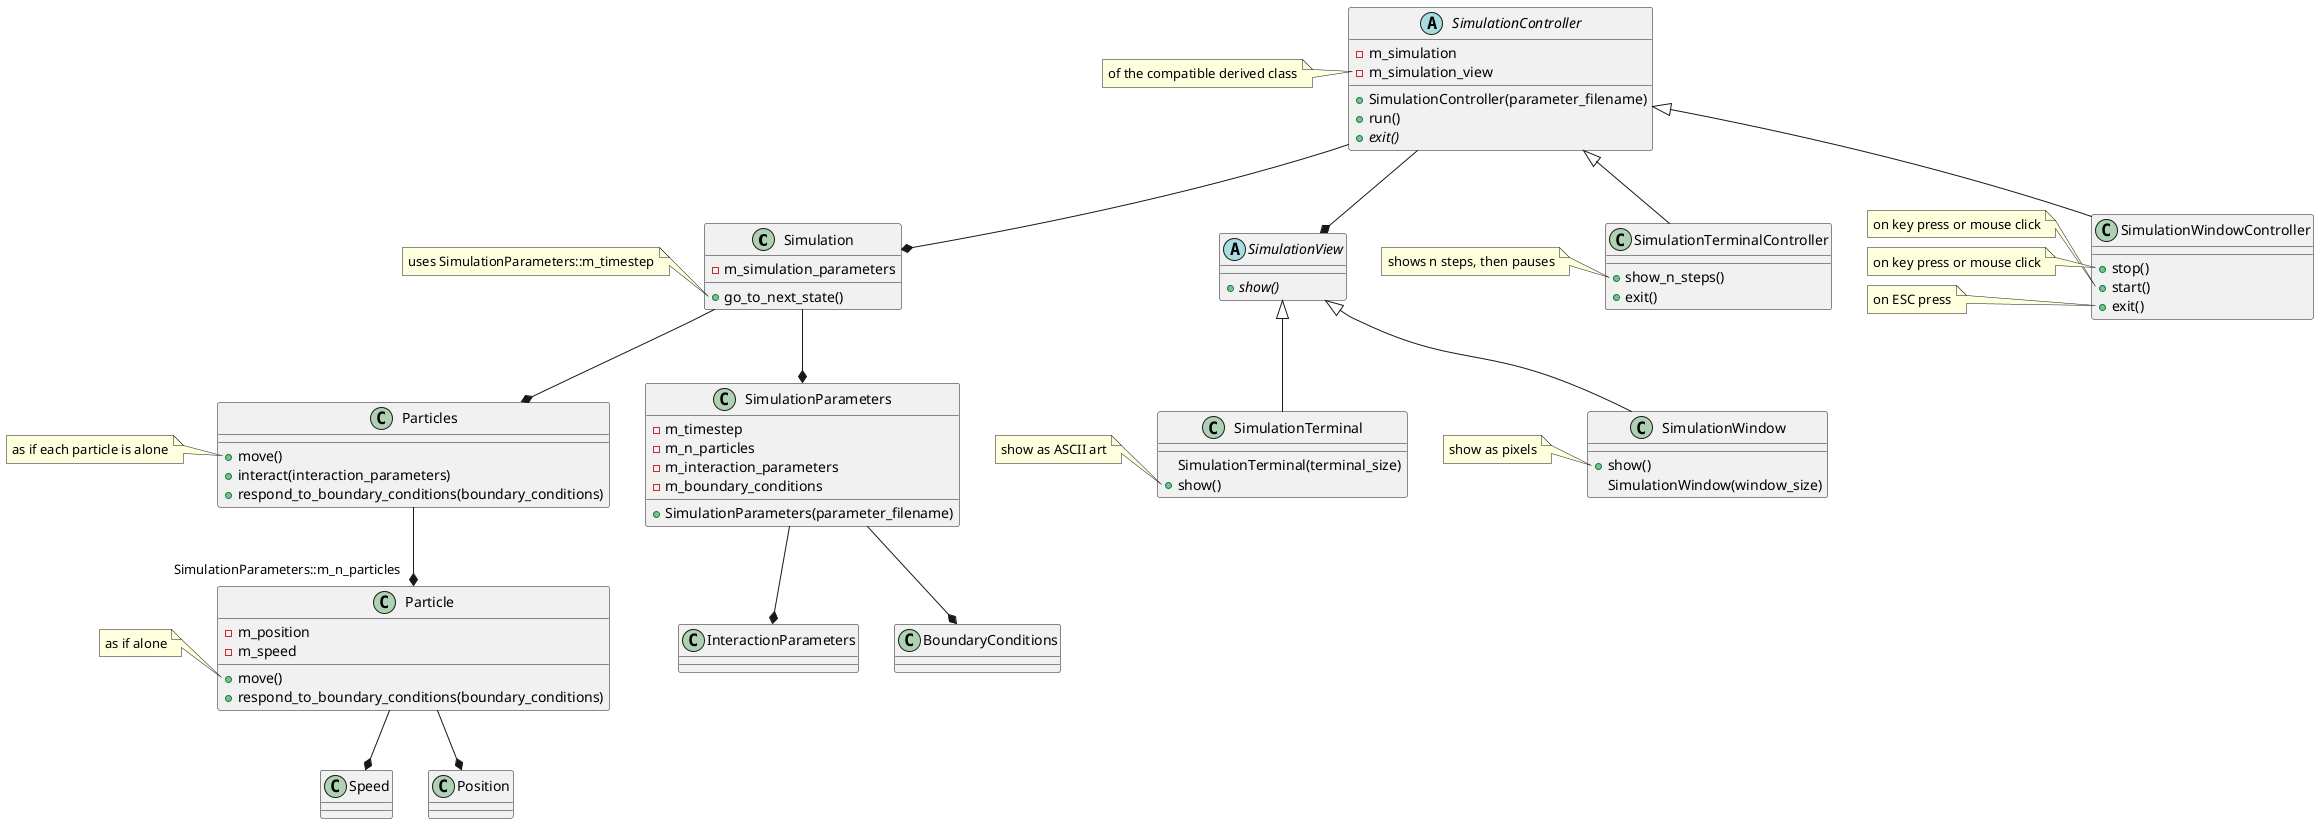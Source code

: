 @startuml

class Simulation

abstract class SimulationView
class SimulationTerminal
class SimulationWindow

abstract class SimulationController
class SimulationTerminalController
class SimulationWindowController

class SimulationParameters
class Particles
class Particle
class Speed
class Position

SimulationController --* Simulation
SimulationController --* SimulationView

Simulation --* SimulationParameters
SimulationParameters --* InteractionParameters
SimulationParameters --* BoundaryConditions

Simulation --* Particles
Particles --* "SimulationParameters::m_n_particles" Particle

Particle --* Speed
Particle --* Position


SimulationView <|-- SimulationTerminal
SimulationView <|-- SimulationWindow

SimulationController <|-- SimulationTerminalController
SimulationController <|-- SimulationWindowController

class SimulationParameters {
  + SimulationParameters(parameter_filename)
  - m_timestep
  - m_n_particles
  - m_interaction_parameters
  - m_boundary_conditions
}

class Simulation {
  + go_to_next_state()
  - m_simulation_parameters
}

note left of Simulation::go_to_next_state
  uses SimulationParameters::m_timestep
end note


class Particles {
  + move()
  + interact(interaction_parameters)
  + respond_to_boundary_conditions(boundary_conditions)
}

note left of Particles::move
  as if each particle is alone
end note

class Particle {
  + move()
  + respond_to_boundary_conditions(boundary_conditions)

  - m_position
  - m_speed
}

note left of Particle::move
  as if alone
end note


abstract class SimulationView {
  + {abstract} show()
}

class SimulationTerminal {
  SimulationTerminal(terminal_size)
  + show()
}
note left of SimulationTerminal::show
  show as ASCII art
end note

class SimulationWindow {
  + show()
  SimulationWindow(window_size)
}

note left of SimulationWindow::show
  show as pixels
end note


abstract class SimulationController {
  + SimulationController(parameter_filename)
  + run()
  + {abstract} exit()
  - m_simulation
  - m_simulation_view
}

note left of SimulationController::m_simulation_view
  of the compatible derived class
end note


class SimulationTerminalController {
  + show_n_steps()
  + exit()
}

note left of SimulationTerminalController::show_n_steps
  shows n steps, then pauses
end note


class SimulationWindowController {
  + stop()
  + start()
  + exit()
}

note left of SimulationWindowController::start
  on key press or mouse click
end note

note left of SimulationWindowController::stop
  on key press or mouse click
end note

note left of SimulationWindowController::exit
  on ESC press
end note



@enduml

